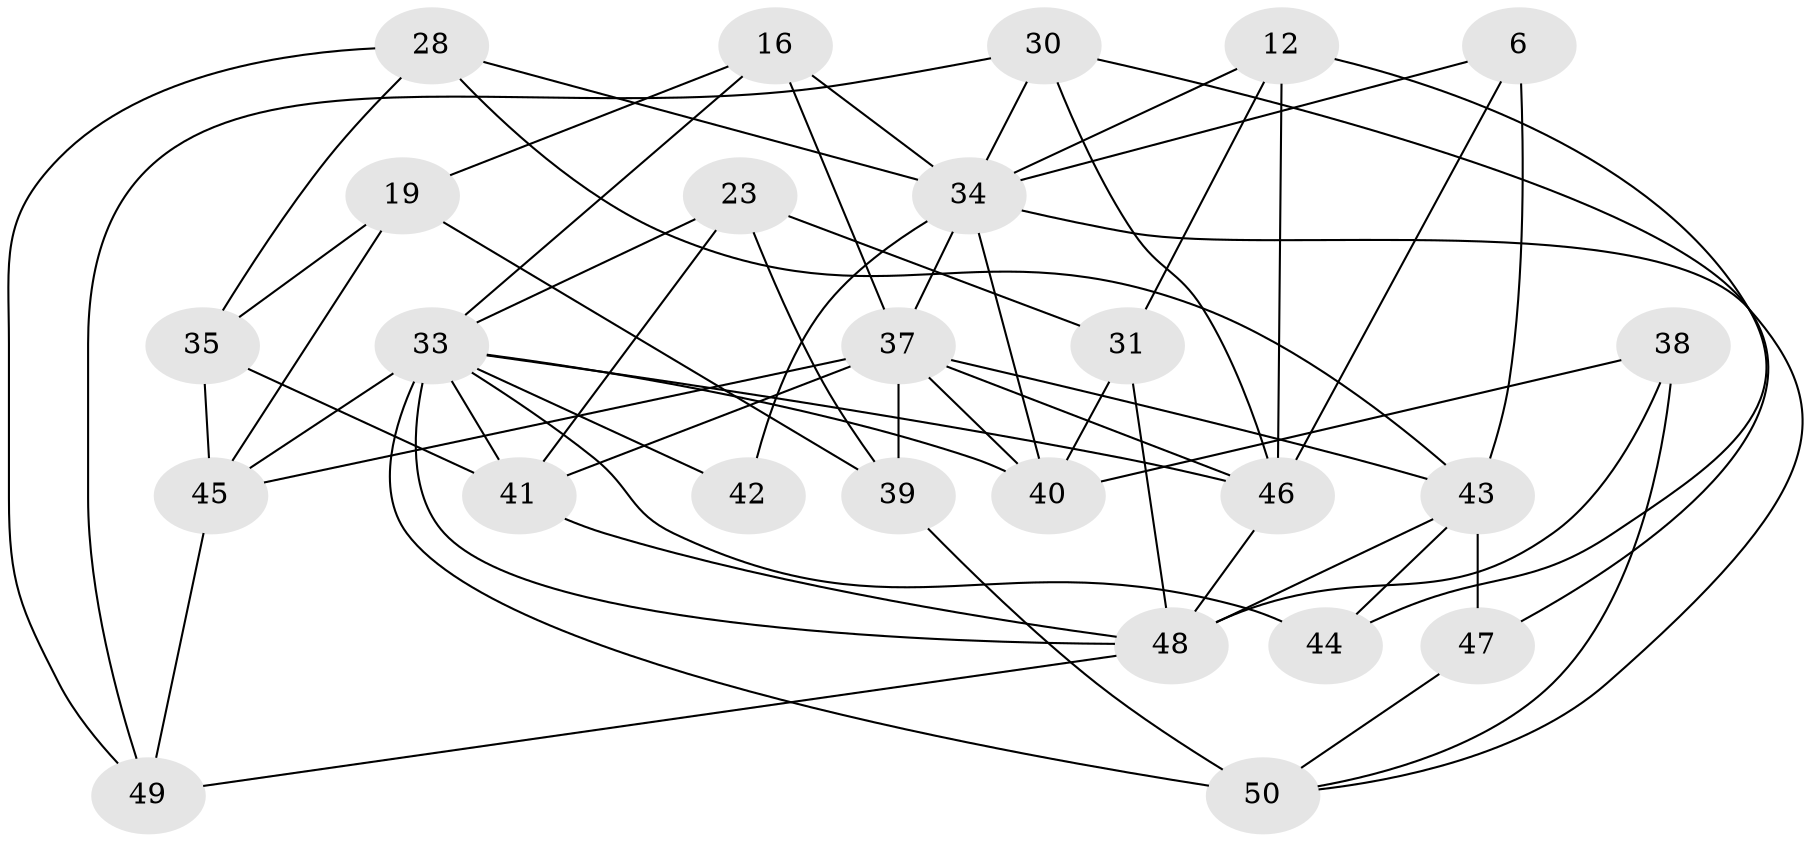 // original degree distribution, {4: 1.0}
// Generated by graph-tools (version 1.1) at 2025/03/03/04/25 22:03:28]
// undirected, 25 vertices, 60 edges
graph export_dot {
graph [start="1"]
  node [color=gray90,style=filled];
  6;
  12;
  16;
  19;
  23;
  28;
  30;
  31;
  33 [super="+1+7+9+20"];
  34 [super="+21+27"];
  35;
  37 [super="+17+14"];
  38;
  39;
  40 [super="+32"];
  41 [super="+8+13"];
  42;
  43 [super="+26"];
  44;
  45 [super="+29"];
  46 [super="+25+10"];
  47;
  48 [super="+3+22+36"];
  49;
  50 [super="+18"];
  6 -- 43 [weight=2];
  6 -- 46;
  6 -- 34;
  12 -- 31;
  12 -- 44;
  12 -- 46;
  12 -- 34;
  16 -- 33;
  16 -- 19;
  16 -- 37;
  16 -- 34;
  19 -- 39;
  19 -- 45;
  19 -- 35;
  23 -- 39;
  23 -- 31;
  23 -- 33;
  23 -- 41;
  28 -- 49;
  28 -- 35;
  28 -- 43;
  28 -- 34;
  30 -- 47;
  30 -- 49;
  30 -- 46;
  30 -- 34;
  31 -- 40;
  31 -- 48;
  33 -- 44 [weight=2];
  33 -- 45;
  33 -- 42 [weight=2];
  33 -- 50 [weight=2];
  33 -- 46;
  33 -- 40;
  33 -- 48;
  33 -- 41 [weight=2];
  34 -- 42 [weight=2];
  34 -- 37 [weight=3];
  34 -- 50;
  34 -- 40;
  35 -- 41;
  35 -- 45;
  37 -- 41 [weight=2];
  37 -- 39;
  37 -- 40;
  37 -- 45 [weight=2];
  37 -- 46;
  37 -- 43;
  38 -- 50;
  38 -- 48;
  38 -- 40 [weight=2];
  39 -- 50;
  41 -- 48 [weight=2];
  43 -- 44;
  43 -- 47 [weight=2];
  43 -- 48;
  45 -- 49;
  46 -- 48 [weight=3];
  47 -- 50;
  48 -- 49;
}
